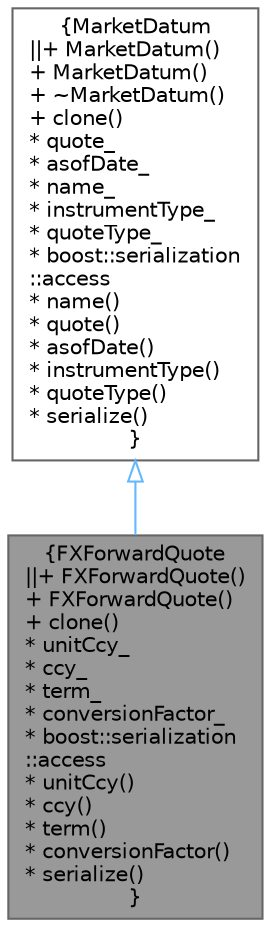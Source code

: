 digraph "FXForwardQuote"
{
 // INTERACTIVE_SVG=YES
 // LATEX_PDF_SIZE
  bgcolor="transparent";
  edge [fontname=Helvetica,fontsize=10,labelfontname=Helvetica,labelfontsize=10];
  node [fontname=Helvetica,fontsize=10,shape=box,height=0.2,width=0.4];
  Node1 [label="{FXForwardQuote\n||+ FXForwardQuote()\l+ FXForwardQuote()\l+ clone()\l* unitCcy_\l* ccy_\l* term_\l* conversionFactor_\l* boost::serialization\l::access\l* unitCcy()\l* ccy()\l* term()\l* conversionFactor()\l* serialize()\l}",height=0.2,width=0.4,color="gray40", fillcolor="grey60", style="filled", fontcolor="black",tooltip="Foreign exchange rate data class."];
  Node2 -> Node1 [dir="back",color="steelblue1",style="solid",arrowtail="onormal"];
  Node2 [label="{MarketDatum\n||+ MarketDatum()\l+ MarketDatum()\l+ ~MarketDatum()\l+ clone()\l* quote_\l* asofDate_\l* name_\l* instrumentType_\l* quoteType_\l* boost::serialization\l::access\l* name()\l* quote()\l* asofDate()\l* instrumentType()\l* quoteType()\l* serialize()\l}",height=0.2,width=0.4,color="gray40", fillcolor="white", style="filled",URL="$classore_1_1data_1_1_market_datum.html",tooltip="Base market data class."];
}
